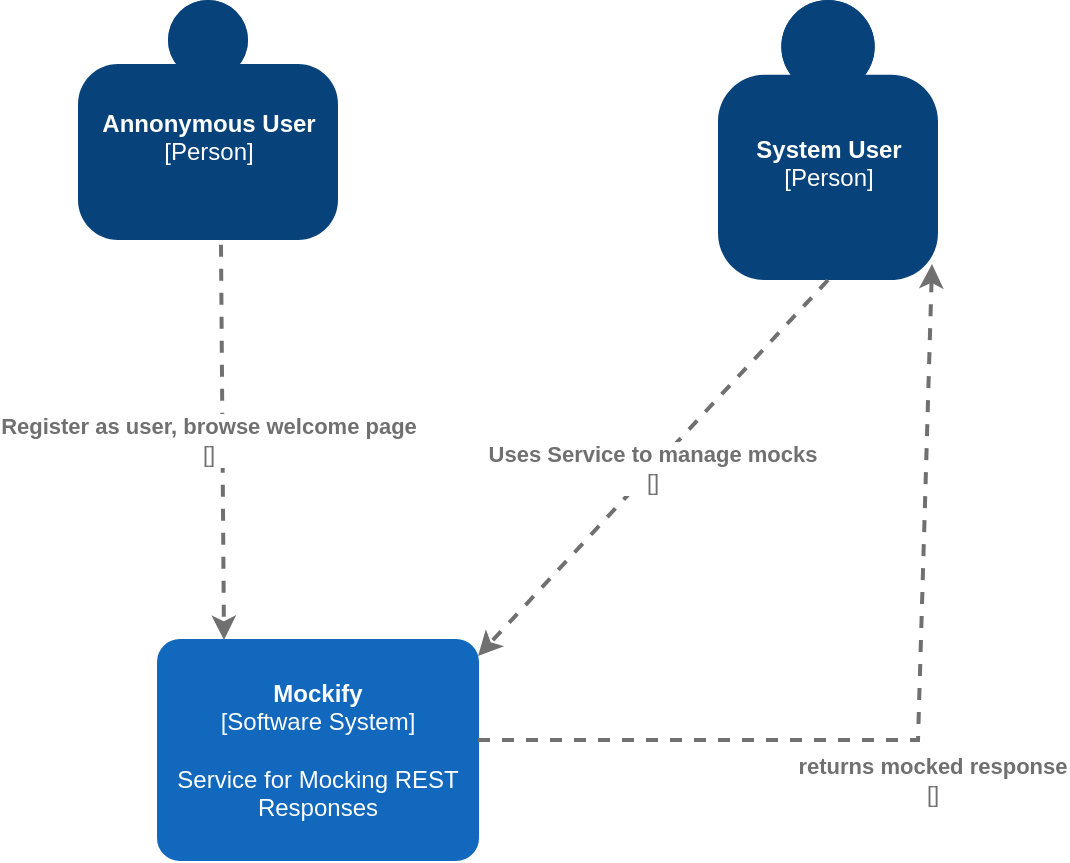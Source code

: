 <mxfile version="14.6.11" type="github" pages="2">
  <diagram id="iu9tSEhMPVniEn9RLUV2" name="System Context">
    <mxGraphModel dx="1422" dy="794" grid="1" gridSize="10" guides="1" tooltips="1" connect="1" arrows="1" fold="1" page="1" pageScale="1" pageWidth="827" pageHeight="1169" math="0" shadow="0">
      <root>
        <mxCell id="0" />
        <mxCell id="1" parent="0" />
        <object placeholders="1" c4Name="Mockify" c4Type="Software System" c4Description="Service for Mocking REST Responses" label="&lt;b&gt;%c4Name%&lt;/b&gt;&lt;div&gt;[%c4Type%]&lt;/div&gt;&lt;br&gt;&lt;div&gt;%c4Description%&lt;/div&gt;" id="xjpuX-lfamOx7I8JQIx7-2">
          <mxCell style="rounded=1;whiteSpace=wrap;html=1;labelBackgroundColor=none;fillColor=#1168BD;fontColor=#ffffff;align=center;arcSize=10;strokeColor=#1168BD;metaEdit=1;metaData={&quot;c4Type&quot;:{&quot;editable&quot;:false}};points=[[0.25,0,0],[0.5,0,0],[0.75,0,0],[1,0.25,0],[1,0.5,0],[1,0.75,0],[0.75,1,0],[0.5,1,0],[0.25,1,0],[0,0.75,0],[0,0.5,0],[0,0.25,0]];" parent="1" vertex="1">
            <mxGeometry x="180" y="360" width="160" height="110.0" as="geometry" />
          </mxCell>
        </object>
        <object placeholders="1" c4Name="Annonymous User" c4Type="Person" c4Description="" label="&lt;b&gt;%c4Name%&lt;/b&gt;&lt;div&gt;[%c4Type%]&lt;/div&gt;&lt;br&gt;&lt;div&gt;%c4Description%&lt;/div&gt;" id="xjpuX-lfamOx7I8JQIx7-3">
          <mxCell style="html=1;dashed=0;whitespace=wrap;fillColor=#08427b;strokeColor=none;fontColor=#ffffff;shape=mxgraph.c4.person;align=center;metaEdit=1;points=[[0.5,0,0],[1,0.5,0],[1,0.75,0],[0.75,1,0],[0.5,1,0],[0.25,1,0],[0,0.75,0],[0,0.5,0]];metaData={&quot;c4Type&quot;:{&quot;editable&quot;:false}};" parent="1" vertex="1">
            <mxGeometry x="140" y="40" width="130" height="120" as="geometry" />
          </mxCell>
        </object>
        <object placeholders="1" c4Type="Relationship" c4Technology="" c4Description="Register as user, browse welcome page" label="&lt;div style=&quot;text-align: left&quot;&gt;&lt;div style=&quot;text-align: center&quot;&gt;&lt;b&gt;%c4Description%&lt;/b&gt;&lt;/div&gt;&lt;div style=&quot;text-align: center&quot;&gt;[%c4Technology%]&lt;/div&gt;&lt;/div&gt;" id="xjpuX-lfamOx7I8JQIx7-6">
          <mxCell style="edgeStyle=none;rounded=0;html=1;jettySize=auto;orthogonalLoop=1;strokeColor=#707070;strokeWidth=2;fontColor=#707070;jumpStyle=none;dashed=1;metaEdit=1;metaData={&quot;c4Type&quot;:{&quot;editable&quot;:false}};exitX=0.55;exitY=1.02;exitDx=0;exitDy=0;exitPerimeter=0;" parent="1" source="xjpuX-lfamOx7I8JQIx7-3" edge="1">
            <mxGeometry x="-0.013" y="-7" width="160" relative="1" as="geometry">
              <mxPoint x="330" y="410" as="sourcePoint" />
              <mxPoint x="213" y="360" as="targetPoint" />
              <mxPoint as="offset" />
            </mxGeometry>
          </mxCell>
        </object>
        <object placeholders="1" c4Name="System User" c4Type="Person" c4Description="" label="&lt;b&gt;%c4Name%&lt;/b&gt;&lt;div&gt;[%c4Type%]&lt;/div&gt;&lt;br&gt;&lt;div&gt;%c4Description%&lt;/div&gt;" id="xjpuX-lfamOx7I8JQIx7-7">
          <mxCell style="html=1;dashed=0;whitespace=wrap;fillColor=#08427b;strokeColor=none;fontColor=#ffffff;shape=mxgraph.c4.person;align=center;metaEdit=1;points=[[0.5,0,0],[1,0.5,0],[1,0.75,0],[0.75,1,0],[0.5,1,0],[0.25,1,0],[0,0.75,0],[0,0.5,0]];metaData={&quot;c4Type&quot;:{&quot;editable&quot;:false}};" parent="1" vertex="1">
            <mxGeometry x="460" y="40" width="110.0" height="140" as="geometry" />
          </mxCell>
        </object>
        <object placeholders="1" c4Type="Relationship" c4Technology="" c4Description="Uses Service to manage mocks" label="&lt;div style=&quot;text-align: left&quot;&gt;&lt;div style=&quot;text-align: center&quot;&gt;&lt;b&gt;%c4Description%&lt;/b&gt;&lt;/div&gt;&lt;div style=&quot;text-align: center&quot;&gt;[%c4Technology%]&lt;/div&gt;&lt;/div&gt;" id="WeUm4V90L4brW-bv_drT-1">
          <mxCell style="edgeStyle=none;rounded=0;html=1;entryX=1;entryY=0.073;jettySize=auto;orthogonalLoop=1;strokeColor=#707070;strokeWidth=2;fontColor=#707070;jumpStyle=none;dashed=1;metaEdit=1;metaData={&quot;c4Type&quot;:{&quot;editable&quot;:false}};entryDx=0;entryDy=0;entryPerimeter=0;exitX=0.5;exitY=1;exitDx=0;exitDy=0;exitPerimeter=0;" edge="1" parent="1" source="xjpuX-lfamOx7I8JQIx7-7" target="xjpuX-lfamOx7I8JQIx7-2">
            <mxGeometry width="160" relative="1" as="geometry">
              <mxPoint x="400" y="320" as="sourcePoint" />
              <mxPoint x="560" y="320" as="targetPoint" />
            </mxGeometry>
          </mxCell>
        </object>
        <object placeholders="1" c4Type="Relationship" c4Technology="" c4Description="returns mocked response" label="&lt;div style=&quot;text-align: left&quot;&gt;&lt;div style=&quot;text-align: center&quot;&gt;&lt;b&gt;%c4Description%&lt;/b&gt;&lt;/div&gt;&lt;div style=&quot;text-align: center&quot;&gt;[%c4Technology%]&lt;/div&gt;&lt;/div&gt;" id="WeUm4V90L4brW-bv_drT-2">
          <mxCell style="edgeStyle=none;rounded=0;html=1;jettySize=auto;orthogonalLoop=1;strokeColor=#707070;strokeWidth=2;fontColor=#707070;jumpStyle=none;dashed=1;metaEdit=1;metaData={&quot;c4Type&quot;:{&quot;editable&quot;:false}};entryX=0.973;entryY=0.943;entryDx=0;entryDy=0;entryPerimeter=0;" edge="1" parent="1" target="xjpuX-lfamOx7I8JQIx7-7">
            <mxGeometry x="-0.04" y="-21" width="160" relative="1" as="geometry">
              <mxPoint x="340" y="410" as="sourcePoint" />
              <mxPoint x="470" y="220" as="targetPoint" />
              <Array as="points">
                <mxPoint x="560" y="410" />
              </Array>
              <mxPoint x="-14" y="19" as="offset" />
            </mxGeometry>
          </mxCell>
        </object>
      </root>
    </mxGraphModel>
  </diagram>
  <diagram id="TP4to6_asn88J8njcmea" name="Component diagrams">
    <mxGraphModel dx="1422" dy="794" grid="1" gridSize="10" guides="1" tooltips="1" connect="1" arrows="1" fold="1" page="1" pageScale="1" pageWidth="827" pageHeight="1169" math="0" shadow="0">
      <root>
        <mxCell id="KuDaiILnfih9f7_0GB1m-0" />
        <mxCell id="KuDaiILnfih9f7_0GB1m-1" parent="KuDaiILnfih9f7_0GB1m-0" />
        <object placeholders="1" c4Name="Annonymous User" c4Type="Person" c4Description="" label="&lt;b&gt;%c4Name%&lt;/b&gt;&lt;div&gt;[%c4Type%]&lt;/div&gt;&lt;br&gt;&lt;div&gt;%c4Description%&lt;/div&gt;" id="i0_V6foteOiMPB723S4t-0">
          <mxCell style="html=1;dashed=0;whitespace=wrap;fillColor=#08427b;strokeColor=none;fontColor=#ffffff;shape=mxgraph.c4.person;align=center;metaEdit=1;points=[[0.5,0,0],[1,0.5,0],[1,0.75,0],[0.75,1,0],[0.5,1,0],[0.25,1,0],[0,0.75,0],[0,0.5,0]];metaData={&quot;c4Type&quot;:{&quot;editable&quot;:false}};" vertex="1" parent="KuDaiILnfih9f7_0GB1m-1">
            <mxGeometry x="140" y="40" width="130" height="120" as="geometry" />
          </mxCell>
        </object>
        <object placeholders="1" c4Name="System User" c4Type="Person" c4Description="" label="&lt;b&gt;%c4Name%&lt;/b&gt;&lt;div&gt;[%c4Type%]&lt;/div&gt;&lt;br&gt;&lt;div&gt;%c4Description%&lt;/div&gt;" id="i0_V6foteOiMPB723S4t-1">
          <mxCell style="html=1;dashed=0;whitespace=wrap;fillColor=#08427b;strokeColor=none;fontColor=#ffffff;shape=mxgraph.c4.person;align=center;metaEdit=1;points=[[0.5,0,0],[1,0.5,0],[1,0.75,0],[0.75,1,0],[0.5,1,0],[0.25,1,0],[0,0.75,0],[0,0.5,0]];metaData={&quot;c4Type&quot;:{&quot;editable&quot;:false}};" vertex="1" parent="KuDaiILnfih9f7_0GB1m-1">
            <mxGeometry x="460" y="40" width="110.0" height="140" as="geometry" />
          </mxCell>
        </object>
        <object placeholders="1" c4Name="Mockify" c4Type="ExecutionEnvironment" c4Application="Service" label="&lt;div style=&quot;text-align: left&quot;&gt;%c4Name%&lt;/div&gt;&lt;div style=&quot;text-align: left&quot;&gt;[%c4Application%]&lt;/div&gt;" id="TxauyX9GSqH_PcGub_yS-0">
          <mxCell style="rounded=1;whiteSpace=wrap;html=1;labelBackgroundColor=none;fillColor=#ffffff;fontColor=#000000;align=left;arcSize=5;strokeColor=#000000;verticalAlign=bottom;metaEdit=1;metaData={&quot;c4Type&quot;:{&quot;editable&quot;:false}};points=[[0.25,0,0],[0.5,0,0],[0.75,0,0],[1,0.25,0],[1,0.5,0],[1,0.75,0],[0.75,1,0],[0.5,1,0],[0.25,1,0],[0,0.75,0],[0,0.5,0],[0,0.25,0]];" vertex="1" parent="KuDaiILnfih9f7_0GB1m-1">
            <mxGeometry x="30" y="300" width="700" height="390" as="geometry" />
          </mxCell>
        </object>
      </root>
    </mxGraphModel>
  </diagram>
</mxfile>
